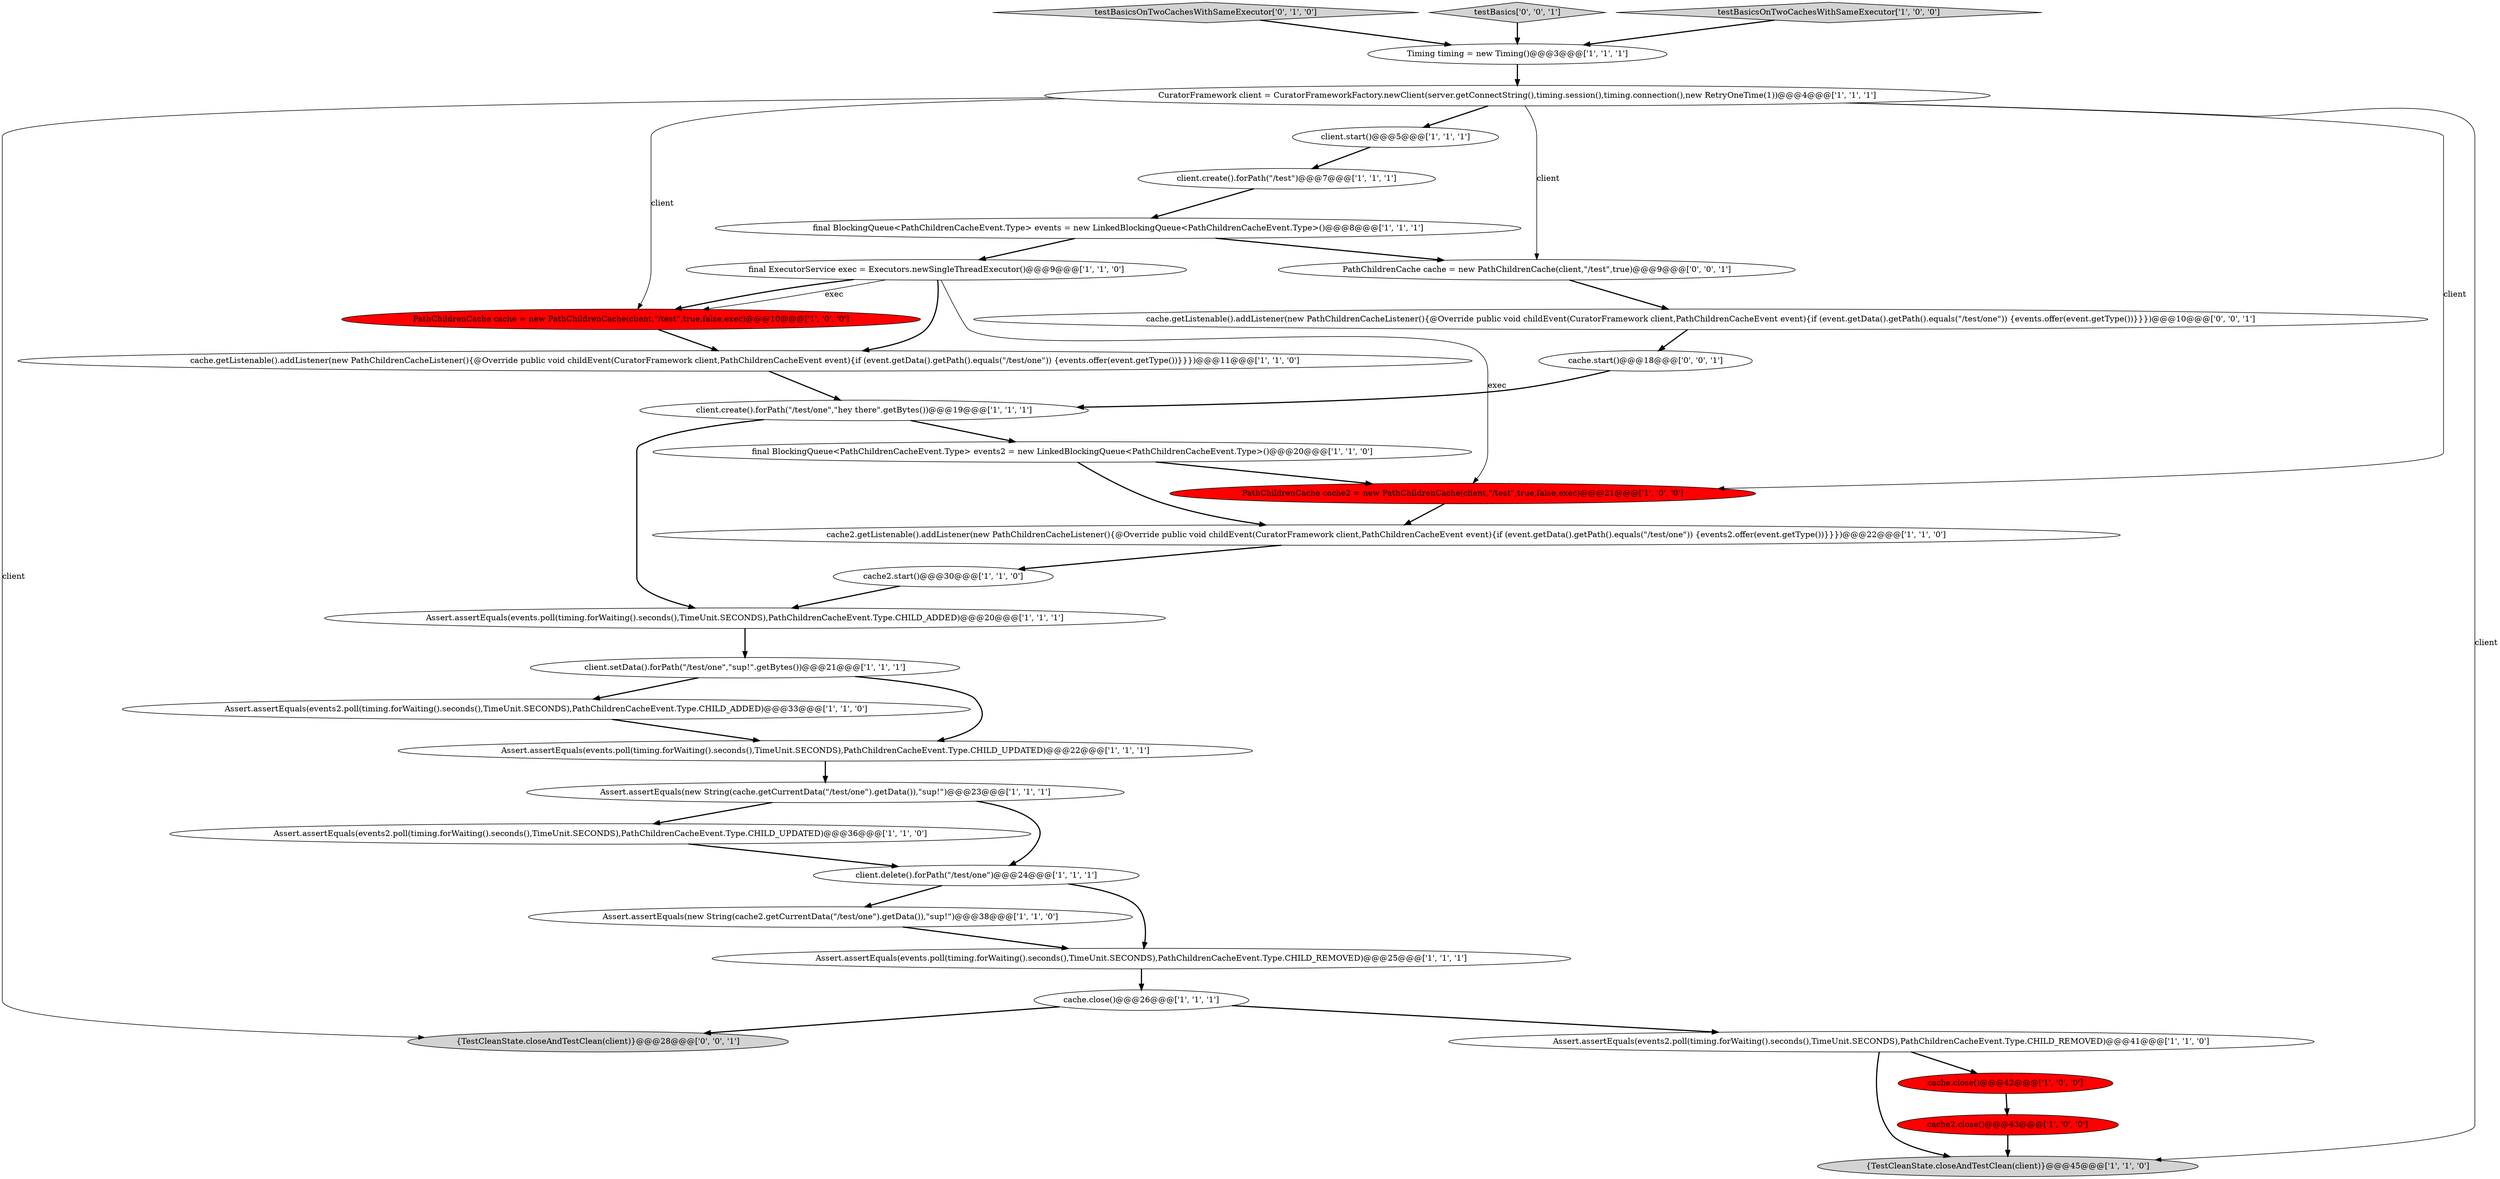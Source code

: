 digraph {
6 [style = filled, label = "Assert.assertEquals(events2.poll(timing.forWaiting().seconds(),TimeUnit.SECONDS),PathChildrenCacheEvent.Type.CHILD_ADDED)@@@33@@@['1', '1', '0']", fillcolor = white, shape = ellipse image = "AAA0AAABBB1BBB"];
15 [style = filled, label = "cache.getListenable().addListener(new PathChildrenCacheListener(){@Override public void childEvent(CuratorFramework client,PathChildrenCacheEvent event){if (event.getData().getPath().equals(\"/test/one\")) {events.offer(event.getType())}}})@@@11@@@['1', '1', '0']", fillcolor = white, shape = ellipse image = "AAA0AAABBB1BBB"];
25 [style = filled, label = "client.setData().forPath(\"/test/one\",\"sup!\".getBytes())@@@21@@@['1', '1', '1']", fillcolor = white, shape = ellipse image = "AAA0AAABBB1BBB"];
4 [style = filled, label = "Assert.assertEquals(events.poll(timing.forWaiting().seconds(),TimeUnit.SECONDS),PathChildrenCacheEvent.Type.CHILD_ADDED)@@@20@@@['1', '1', '1']", fillcolor = white, shape = ellipse image = "AAA0AAABBB1BBB"];
7 [style = filled, label = "Assert.assertEquals(events.poll(timing.forWaiting().seconds(),TimeUnit.SECONDS),PathChildrenCacheEvent.Type.CHILD_UPDATED)@@@22@@@['1', '1', '1']", fillcolor = white, shape = ellipse image = "AAA0AAABBB1BBB"];
17 [style = filled, label = "Timing timing = new Timing()@@@3@@@['1', '1', '1']", fillcolor = white, shape = ellipse image = "AAA0AAABBB1BBB"];
14 [style = filled, label = "cache.close()@@@42@@@['1', '0', '0']", fillcolor = red, shape = ellipse image = "AAA1AAABBB1BBB"];
21 [style = filled, label = "Assert.assertEquals(events2.poll(timing.forWaiting().seconds(),TimeUnit.SECONDS),PathChildrenCacheEvent.Type.CHILD_UPDATED)@@@36@@@['1', '1', '0']", fillcolor = white, shape = ellipse image = "AAA0AAABBB1BBB"];
31 [style = filled, label = "cache.start()@@@18@@@['0', '0', '1']", fillcolor = white, shape = ellipse image = "AAA0AAABBB3BBB"];
29 [style = filled, label = "cache.getListenable().addListener(new PathChildrenCacheListener(){@Override public void childEvent(CuratorFramework client,PathChildrenCacheEvent event){if (event.getData().getPath().equals(\"/test/one\")) {events.offer(event.getType())}}})@@@10@@@['0', '0', '1']", fillcolor = white, shape = ellipse image = "AAA0AAABBB3BBB"];
20 [style = filled, label = "Assert.assertEquals(new String(cache2.getCurrentData(\"/test/one\").getData()),\"sup!\")@@@38@@@['1', '1', '0']", fillcolor = white, shape = ellipse image = "AAA0AAABBB1BBB"];
24 [style = filled, label = "CuratorFramework client = CuratorFrameworkFactory.newClient(server.getConnectString(),timing.session(),timing.connection(),new RetryOneTime(1))@@@4@@@['1', '1', '1']", fillcolor = white, shape = ellipse image = "AAA0AAABBB1BBB"];
8 [style = filled, label = "final BlockingQueue<PathChildrenCacheEvent.Type> events = new LinkedBlockingQueue<PathChildrenCacheEvent.Type>()@@@8@@@['1', '1', '1']", fillcolor = white, shape = ellipse image = "AAA0AAABBB1BBB"];
27 [style = filled, label = "cache.close()@@@26@@@['1', '1', '1']", fillcolor = white, shape = ellipse image = "AAA0AAABBB1BBB"];
33 [style = filled, label = "{TestCleanState.closeAndTestClean(client)}@@@28@@@['0', '0', '1']", fillcolor = lightgray, shape = ellipse image = "AAA0AAABBB3BBB"];
1 [style = filled, label = "PathChildrenCache cache = new PathChildrenCache(client,\"/test\",true,false,exec)@@@10@@@['1', '0', '0']", fillcolor = red, shape = ellipse image = "AAA1AAABBB1BBB"];
23 [style = filled, label = "PathChildrenCache cache2 = new PathChildrenCache(client,\"/test\",true,false,exec)@@@21@@@['1', '0', '0']", fillcolor = red, shape = ellipse image = "AAA1AAABBB1BBB"];
28 [style = filled, label = "testBasicsOnTwoCachesWithSameExecutor['0', '1', '0']", fillcolor = lightgray, shape = diamond image = "AAA0AAABBB2BBB"];
26 [style = filled, label = "Assert.assertEquals(events.poll(timing.forWaiting().seconds(),TimeUnit.SECONDS),PathChildrenCacheEvent.Type.CHILD_REMOVED)@@@25@@@['1', '1', '1']", fillcolor = white, shape = ellipse image = "AAA0AAABBB1BBB"];
18 [style = filled, label = "cache2.close()@@@43@@@['1', '0', '0']", fillcolor = red, shape = ellipse image = "AAA1AAABBB1BBB"];
32 [style = filled, label = "testBasics['0', '0', '1']", fillcolor = lightgray, shape = diamond image = "AAA0AAABBB3BBB"];
19 [style = filled, label = "client.start()@@@5@@@['1', '1', '1']", fillcolor = white, shape = ellipse image = "AAA0AAABBB1BBB"];
13 [style = filled, label = "final BlockingQueue<PathChildrenCacheEvent.Type> events2 = new LinkedBlockingQueue<PathChildrenCacheEvent.Type>()@@@20@@@['1', '1', '0']", fillcolor = white, shape = ellipse image = "AAA0AAABBB1BBB"];
2 [style = filled, label = "cache2.start()@@@30@@@['1', '1', '0']", fillcolor = white, shape = ellipse image = "AAA0AAABBB1BBB"];
12 [style = filled, label = "testBasicsOnTwoCachesWithSameExecutor['1', '0', '0']", fillcolor = lightgray, shape = diamond image = "AAA0AAABBB1BBB"];
9 [style = filled, label = "final ExecutorService exec = Executors.newSingleThreadExecutor()@@@9@@@['1', '1', '0']", fillcolor = white, shape = ellipse image = "AAA0AAABBB1BBB"];
10 [style = filled, label = "{TestCleanState.closeAndTestClean(client)}@@@45@@@['1', '1', '0']", fillcolor = lightgray, shape = ellipse image = "AAA0AAABBB1BBB"];
3 [style = filled, label = "Assert.assertEquals(new String(cache.getCurrentData(\"/test/one\").getData()),\"sup!\")@@@23@@@['1', '1', '1']", fillcolor = white, shape = ellipse image = "AAA0AAABBB1BBB"];
22 [style = filled, label = "client.create().forPath(\"/test\")@@@7@@@['1', '1', '1']", fillcolor = white, shape = ellipse image = "AAA0AAABBB1BBB"];
30 [style = filled, label = "PathChildrenCache cache = new PathChildrenCache(client,\"/test\",true)@@@9@@@['0', '0', '1']", fillcolor = white, shape = ellipse image = "AAA0AAABBB3BBB"];
5 [style = filled, label = "client.create().forPath(\"/test/one\",\"hey there\".getBytes())@@@19@@@['1', '1', '1']", fillcolor = white, shape = ellipse image = "AAA0AAABBB1BBB"];
0 [style = filled, label = "client.delete().forPath(\"/test/one\")@@@24@@@['1', '1', '1']", fillcolor = white, shape = ellipse image = "AAA0AAABBB1BBB"];
11 [style = filled, label = "Assert.assertEquals(events2.poll(timing.forWaiting().seconds(),TimeUnit.SECONDS),PathChildrenCacheEvent.Type.CHILD_REMOVED)@@@41@@@['1', '1', '0']", fillcolor = white, shape = ellipse image = "AAA0AAABBB1BBB"];
16 [style = filled, label = "cache2.getListenable().addListener(new PathChildrenCacheListener(){@Override public void childEvent(CuratorFramework client,PathChildrenCacheEvent event){if (event.getData().getPath().equals(\"/test/one\")) {events2.offer(event.getType())}}})@@@22@@@['1', '1', '0']", fillcolor = white, shape = ellipse image = "AAA0AAABBB1BBB"];
8->30 [style = bold, label=""];
23->16 [style = bold, label=""];
9->1 [style = solid, label="exec"];
24->19 [style = bold, label=""];
0->26 [style = bold, label=""];
4->25 [style = bold, label=""];
21->0 [style = bold, label=""];
11->14 [style = bold, label=""];
20->26 [style = bold, label=""];
1->15 [style = bold, label=""];
31->5 [style = bold, label=""];
29->31 [style = bold, label=""];
12->17 [style = bold, label=""];
24->1 [style = solid, label="client"];
16->2 [style = bold, label=""];
25->6 [style = bold, label=""];
24->30 [style = solid, label="client"];
25->7 [style = bold, label=""];
2->4 [style = bold, label=""];
13->16 [style = bold, label=""];
30->29 [style = bold, label=""];
7->3 [style = bold, label=""];
15->5 [style = bold, label=""];
3->0 [style = bold, label=""];
24->23 [style = solid, label="client"];
22->8 [style = bold, label=""];
24->33 [style = solid, label="client"];
26->27 [style = bold, label=""];
17->24 [style = bold, label=""];
27->11 [style = bold, label=""];
18->10 [style = bold, label=""];
11->10 [style = bold, label=""];
9->15 [style = bold, label=""];
5->13 [style = bold, label=""];
5->4 [style = bold, label=""];
8->9 [style = bold, label=""];
13->23 [style = bold, label=""];
28->17 [style = bold, label=""];
3->21 [style = bold, label=""];
0->20 [style = bold, label=""];
14->18 [style = bold, label=""];
24->10 [style = solid, label="client"];
27->33 [style = bold, label=""];
9->23 [style = solid, label="exec"];
9->1 [style = bold, label=""];
6->7 [style = bold, label=""];
19->22 [style = bold, label=""];
32->17 [style = bold, label=""];
}
